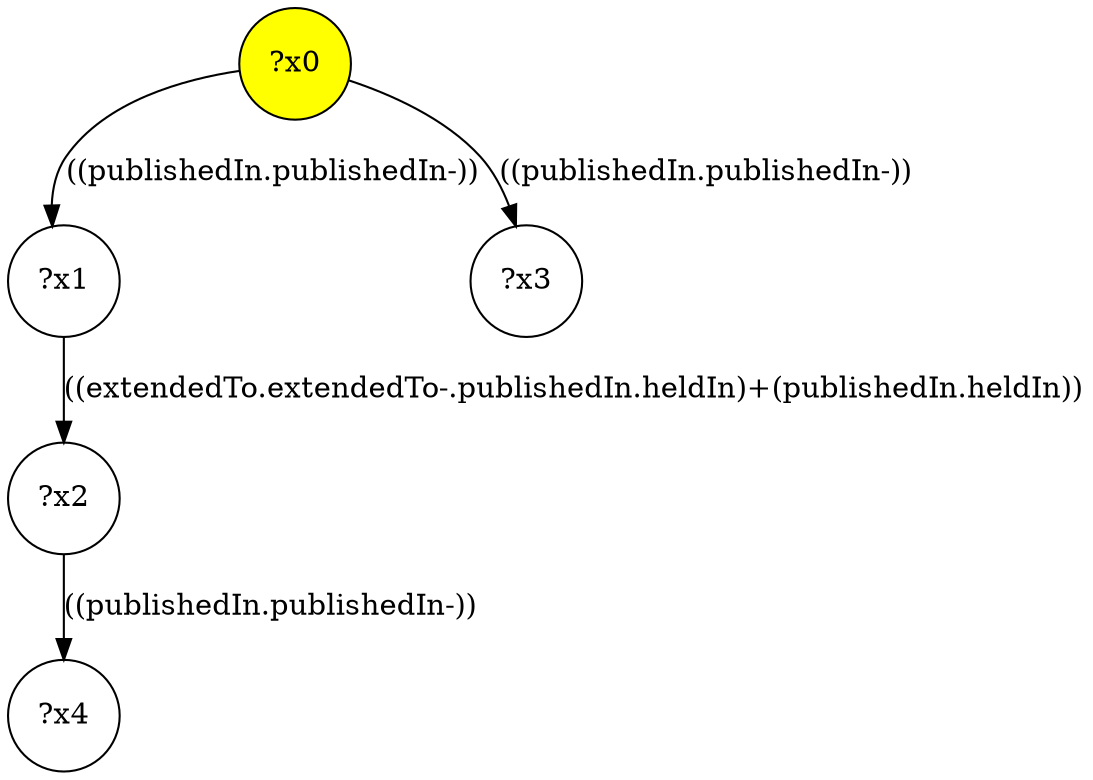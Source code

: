 digraph g {
	x0 [fillcolor="yellow", style="filled," shape=circle, label="?x0"];
	x1 [shape=circle, label="?x1"];
	x0 -> x1 [label="((publishedIn.publishedIn-))"];
	x2 [shape=circle, label="?x2"];
	x1 -> x2 [label="((extendedTo.extendedTo-.publishedIn.heldIn)+(publishedIn.heldIn))"];
	x3 [shape=circle, label="?x3"];
	x0 -> x3 [label="((publishedIn.publishedIn-))"];
	x4 [shape=circle, label="?x4"];
	x2 -> x4 [label="((publishedIn.publishedIn-))"];
}
